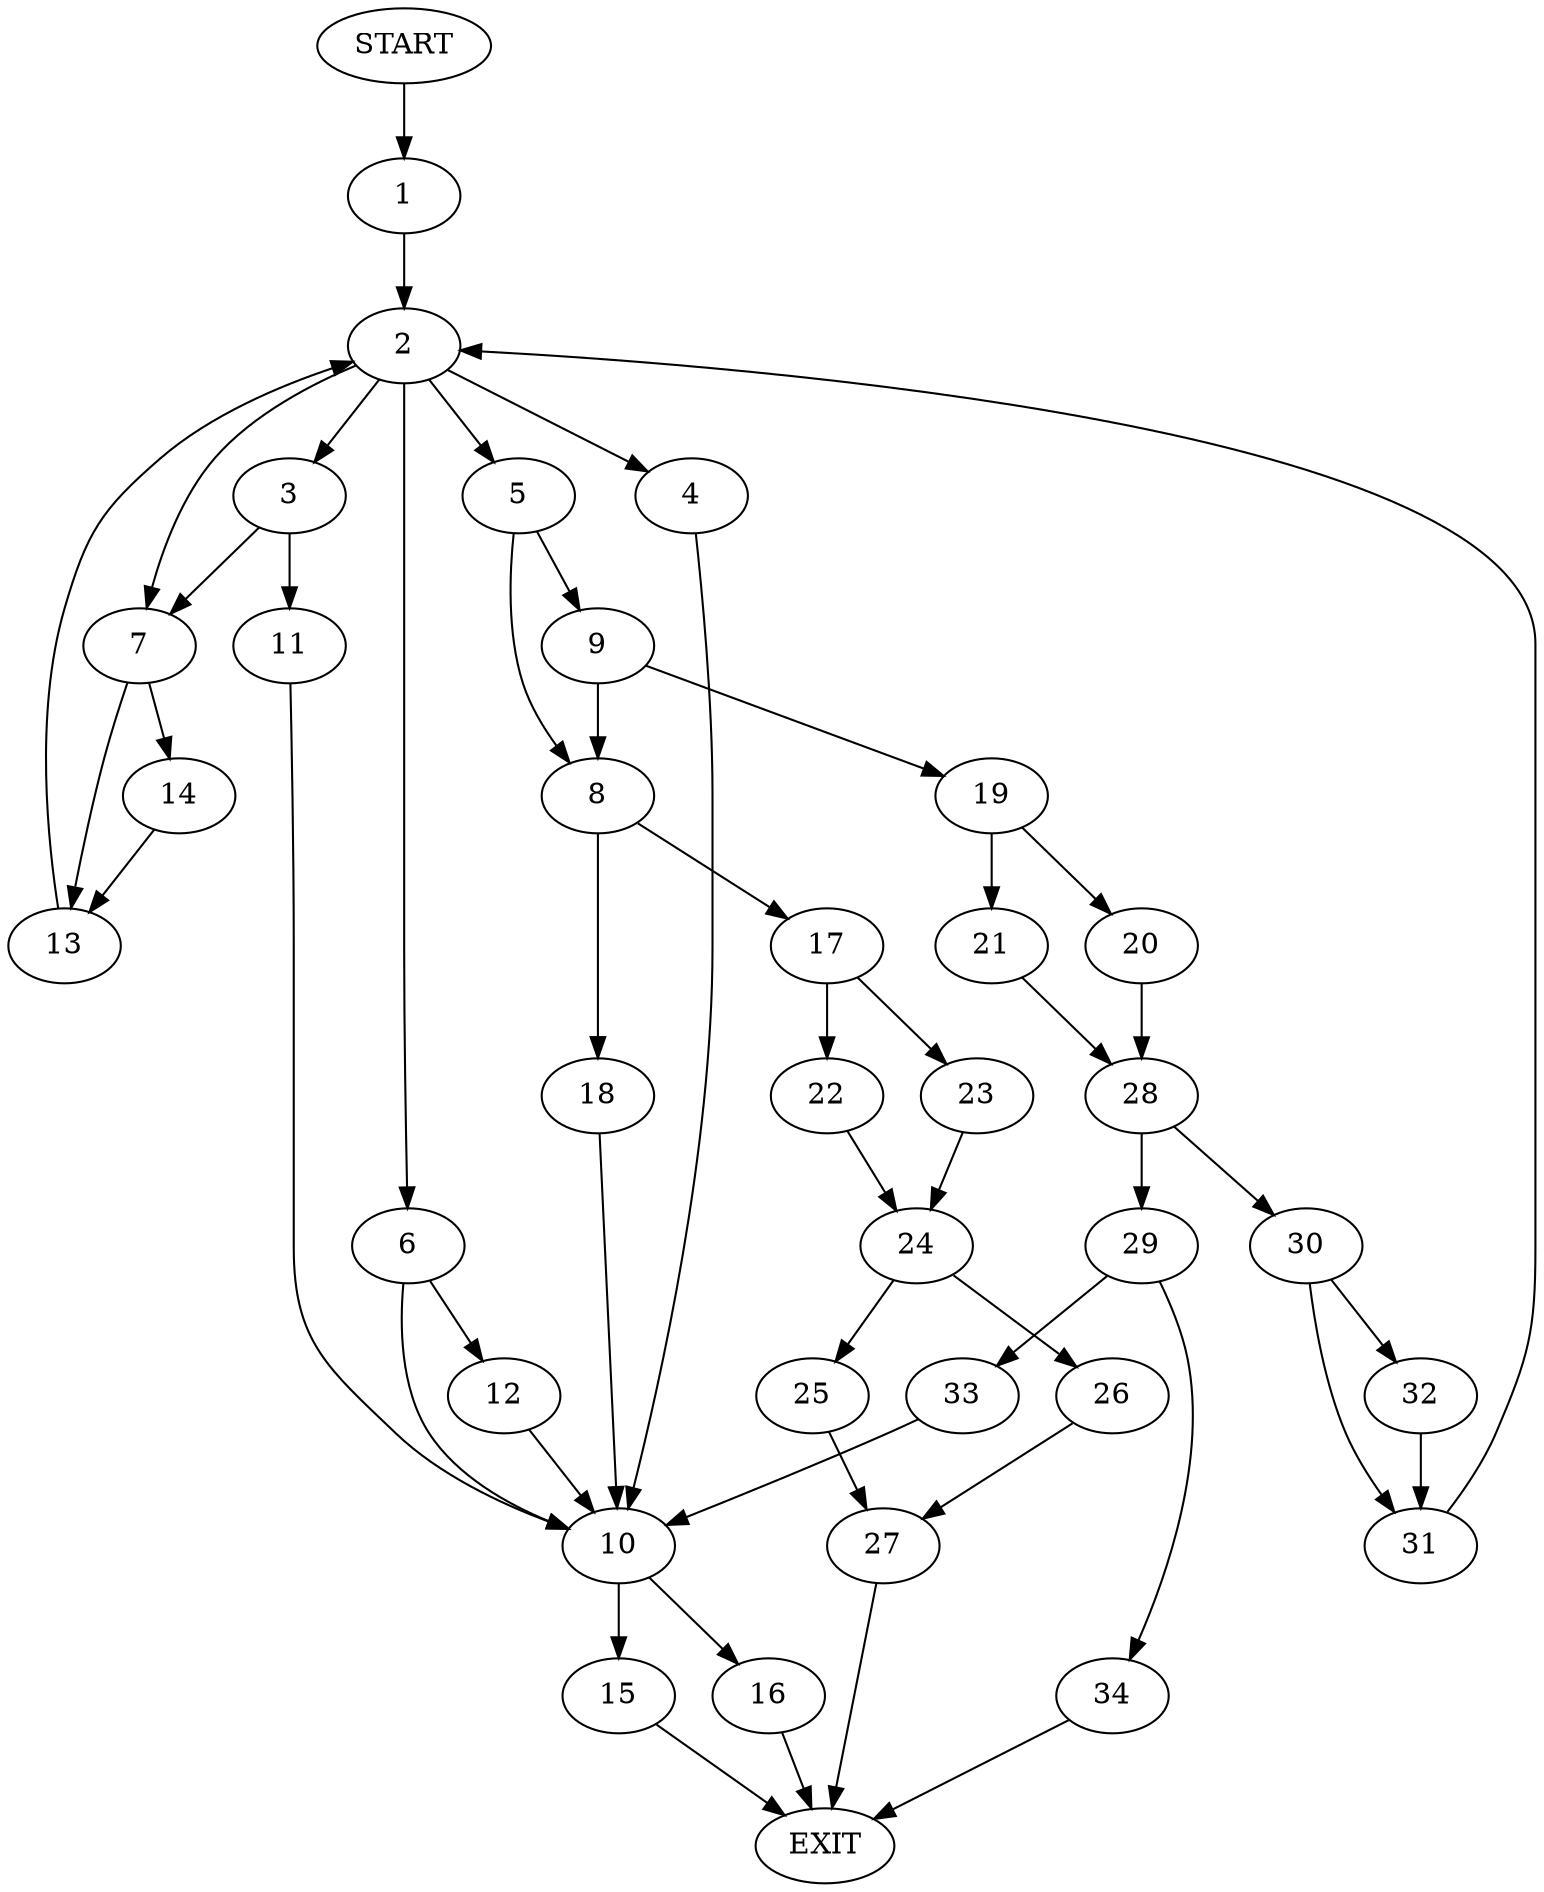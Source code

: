 digraph {
0 [label="START"]
35 [label="EXIT"]
0 -> 1
1 -> 2
2 -> 3
2 -> 4
2 -> 5
2 -> 6
2 -> 7
5 -> 8
5 -> 9
4 -> 10
3 -> 11
3 -> 7
6 -> 12
6 -> 10
7 -> 13
7 -> 14
12 -> 10
10 -> 15
10 -> 16
8 -> 17
8 -> 18
9 -> 19
9 -> 8
19 -> 20
19 -> 21
17 -> 22
17 -> 23
18 -> 10
23 -> 24
22 -> 24
24 -> 25
24 -> 26
26 -> 27
25 -> 27
27 -> 35
20 -> 28
21 -> 28
28 -> 29
28 -> 30
30 -> 31
30 -> 32
29 -> 33
29 -> 34
31 -> 2
32 -> 31
33 -> 10
34 -> 35
11 -> 10
13 -> 2
14 -> 13
16 -> 35
15 -> 35
}
